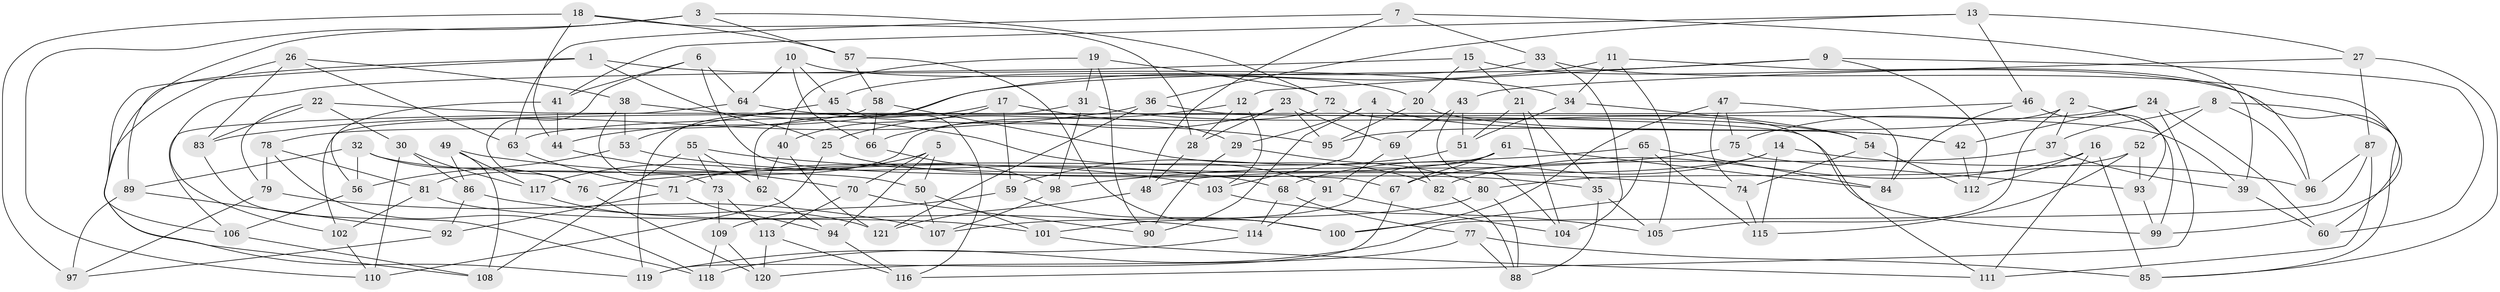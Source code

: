 // Generated by graph-tools (version 1.1) at 2025/03/03/09/25 03:03:09]
// undirected, 121 vertices, 242 edges
graph export_dot {
graph [start="1"]
  node [color=gray90,style=filled];
  1;
  2;
  3;
  4;
  5;
  6;
  7;
  8;
  9;
  10;
  11;
  12;
  13;
  14;
  15;
  16;
  17;
  18;
  19;
  20;
  21;
  22;
  23;
  24;
  25;
  26;
  27;
  28;
  29;
  30;
  31;
  32;
  33;
  34;
  35;
  36;
  37;
  38;
  39;
  40;
  41;
  42;
  43;
  44;
  45;
  46;
  47;
  48;
  49;
  50;
  51;
  52;
  53;
  54;
  55;
  56;
  57;
  58;
  59;
  60;
  61;
  62;
  63;
  64;
  65;
  66;
  67;
  68;
  69;
  70;
  71;
  72;
  73;
  74;
  75;
  76;
  77;
  78;
  79;
  80;
  81;
  82;
  83;
  84;
  85;
  86;
  87;
  88;
  89;
  90;
  91;
  92;
  93;
  94;
  95;
  96;
  97;
  98;
  99;
  100;
  101;
  102;
  103;
  104;
  105;
  106;
  107;
  108;
  109;
  110;
  111;
  112;
  113;
  114;
  115;
  116;
  117;
  118;
  119;
  120;
  121;
  1 -- 89;
  1 -- 34;
  1 -- 108;
  1 -- 25;
  2 -- 93;
  2 -- 37;
  2 -- 95;
  2 -- 105;
  3 -- 110;
  3 -- 119;
  3 -- 57;
  3 -- 72;
  4 -- 90;
  4 -- 103;
  4 -- 42;
  4 -- 29;
  5 -- 50;
  5 -- 94;
  5 -- 117;
  5 -- 70;
  6 -- 76;
  6 -- 64;
  6 -- 41;
  6 -- 67;
  7 -- 39;
  7 -- 48;
  7 -- 63;
  7 -- 33;
  8 -- 52;
  8 -- 96;
  8 -- 85;
  8 -- 37;
  9 -- 44;
  9 -- 12;
  9 -- 112;
  9 -- 60;
  10 -- 20;
  10 -- 45;
  10 -- 66;
  10 -- 64;
  11 -- 62;
  11 -- 105;
  11 -- 34;
  11 -- 96;
  12 -- 25;
  12 -- 103;
  12 -- 28;
  13 -- 41;
  13 -- 36;
  13 -- 27;
  13 -- 46;
  14 -- 96;
  14 -- 115;
  14 -- 68;
  14 -- 48;
  15 -- 21;
  15 -- 20;
  15 -- 102;
  15 -- 60;
  16 -- 82;
  16 -- 85;
  16 -- 111;
  16 -- 112;
  17 -- 59;
  17 -- 119;
  17 -- 29;
  17 -- 40;
  18 -- 57;
  18 -- 28;
  18 -- 44;
  18 -- 97;
  19 -- 90;
  19 -- 31;
  19 -- 40;
  19 -- 72;
  20 -- 42;
  20 -- 95;
  21 -- 51;
  21 -- 35;
  21 -- 104;
  22 -- 79;
  22 -- 99;
  22 -- 30;
  22 -- 83;
  23 -- 66;
  23 -- 69;
  23 -- 28;
  23 -- 95;
  24 -- 75;
  24 -- 42;
  24 -- 60;
  24 -- 116;
  25 -- 110;
  25 -- 35;
  26 -- 106;
  26 -- 63;
  26 -- 38;
  26 -- 83;
  27 -- 85;
  27 -- 43;
  27 -- 87;
  28 -- 48;
  29 -- 90;
  29 -- 80;
  30 -- 117;
  30 -- 86;
  30 -- 110;
  31 -- 102;
  31 -- 98;
  31 -- 54;
  32 -- 76;
  32 -- 50;
  32 -- 56;
  32 -- 89;
  33 -- 99;
  33 -- 45;
  33 -- 104;
  34 -- 54;
  34 -- 51;
  35 -- 88;
  35 -- 105;
  36 -- 121;
  36 -- 39;
  36 -- 83;
  37 -- 67;
  37 -- 39;
  38 -- 73;
  38 -- 91;
  38 -- 53;
  39 -- 60;
  40 -- 121;
  40 -- 62;
  41 -- 56;
  41 -- 44;
  42 -- 112;
  43 -- 69;
  43 -- 104;
  43 -- 51;
  44 -- 70;
  45 -- 116;
  45 -- 53;
  46 -- 99;
  46 -- 63;
  46 -- 84;
  47 -- 74;
  47 -- 84;
  47 -- 100;
  47 -- 75;
  48 -- 121;
  49 -- 117;
  49 -- 103;
  49 -- 86;
  49 -- 108;
  50 -- 101;
  50 -- 107;
  51 -- 59;
  52 -- 80;
  52 -- 115;
  52 -- 93;
  53 -- 68;
  53 -- 56;
  54 -- 112;
  54 -- 74;
  55 -- 108;
  55 -- 62;
  55 -- 74;
  55 -- 73;
  56 -- 106;
  57 -- 58;
  57 -- 100;
  58 -- 82;
  58 -- 66;
  58 -- 78;
  59 -- 109;
  59 -- 100;
  61 -- 84;
  61 -- 71;
  61 -- 67;
  61 -- 101;
  62 -- 94;
  63 -- 71;
  64 -- 106;
  64 -- 95;
  65 -- 76;
  65 -- 100;
  65 -- 115;
  65 -- 84;
  66 -- 98;
  67 -- 119;
  68 -- 77;
  68 -- 114;
  69 -- 82;
  69 -- 91;
  70 -- 113;
  70 -- 90;
  71 -- 92;
  71 -- 94;
  72 -- 81;
  72 -- 111;
  73 -- 113;
  73 -- 109;
  74 -- 115;
  75 -- 93;
  75 -- 98;
  76 -- 120;
  77 -- 85;
  77 -- 88;
  77 -- 120;
  78 -- 79;
  78 -- 118;
  78 -- 81;
  79 -- 107;
  79 -- 97;
  80 -- 107;
  80 -- 88;
  81 -- 102;
  81 -- 101;
  82 -- 88;
  83 -- 118;
  86 -- 92;
  86 -- 114;
  87 -- 96;
  87 -- 118;
  87 -- 111;
  89 -- 92;
  89 -- 97;
  91 -- 114;
  91 -- 104;
  92 -- 97;
  93 -- 99;
  94 -- 116;
  98 -- 107;
  101 -- 111;
  102 -- 110;
  103 -- 105;
  106 -- 108;
  109 -- 120;
  109 -- 118;
  113 -- 120;
  113 -- 116;
  114 -- 119;
  117 -- 121;
}
